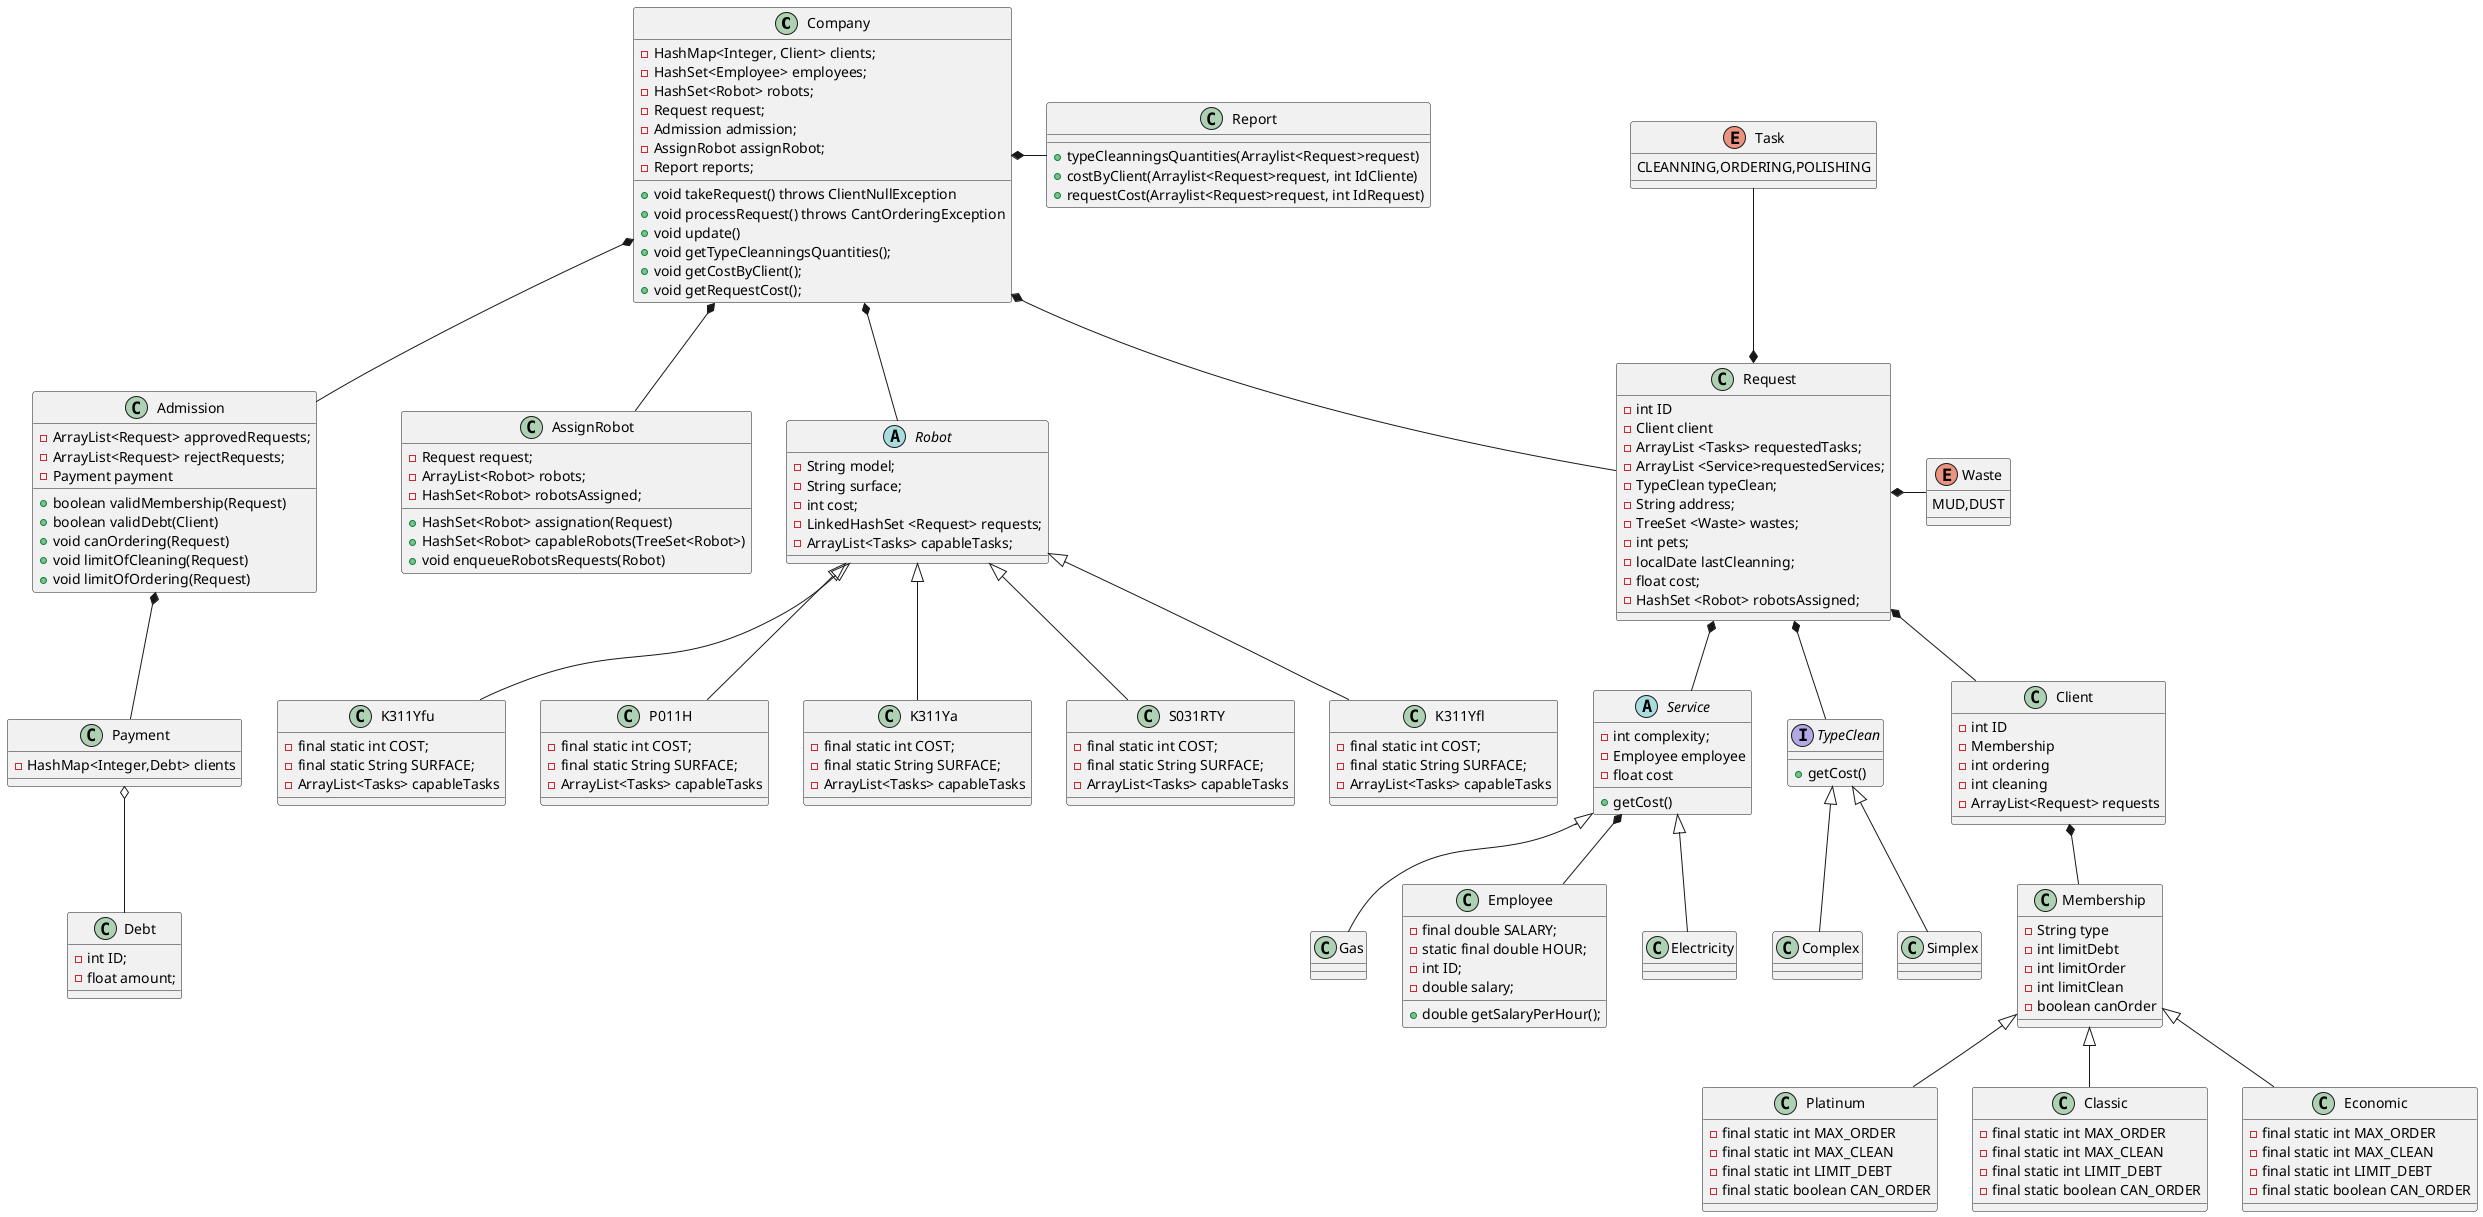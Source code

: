 @startuml
'https://plantuml.com/class-diagram


class Company
class Admission
class Request
interface TypeClean
class Simplex
class Complex
abstract class Service
class Electricity
class Gas
class Client
class Membership
class Platinum
class Classic
class Economic
class Employee
class Report
class AssignRobot
class Payment
abstract class Robot
class K311Yfl
class K311Yfu
class P011H
class K311Ya
class S031RTY
enum Task

Client *-- Membership
Membership <|-- Platinum
Membership <|-- Classic
Membership <|-- Economic
Company *-- Request
Company *-- Admission
Company *-- AssignRobot
Company *-right- Report
Company *-- Robot
Request *-- Client
Request *-- TypeClean
TypeClean <|-- Simplex
TypeClean <|-- Complex
Request *-- Service
Employee -up-* Service
Service<|--Electricity
Service<|--Gas
Waste --left--* Request
Task --* Request
Admission *-- Payment
Payment o-- Debt
Robot <|-- K311Ya
Robot <|--S031RTY
Robot <|--P011H
Robot <|--K311Yfu
Robot <|-- K311Yfl

enum Task {
CLEANNING,ORDERING,POLISHING
}


class Company{

- HashMap<Integer, Client> clients;
- HashSet<Employee> employees;
- HashSet<Robot> robots;
- Request request;
- Admission admission;
- AssignRobot assignRobot;
- Report reports;

+void takeRequest() throws ClientNullException
+void processRequest() throws CantOrderingException
+void update()
+ void getTypeCleanningsQuantities();
+ void getCostByClient();
+ void getRequestCost();
}
class Admission{
- ArrayList<Request> approvedRequests;
- ArrayList<Request> rejectRequests;
-Payment payment

+boolean validMembership(Request)
+boolean validDebt(Client)
+ void canOrdering(Request)
+void limitOfCleaning(Request)
+void limitOfOrdering(Request)
}



class Payment{
-HashMap<Integer,Debt> clients
}
class Debt{
- int ID;
- float amount;
}



class Request{
- int ID
- Client client
- ArrayList <Tasks> requestedTasks;
- ArrayList <Service>requestedServices;
- TypeClean typeClean;
- String address;
- TreeSet <Waste> wastes;
- int pets;
- localDate lastCleanning;
- float cost;
- HashSet <Robot> robotsAssigned;
}


enum Waste {
MUD,DUST
}

class Client{
-int ID
-Membership
-int ordering
-int cleaning
-ArrayList<Request> requests
}

class Membership{
-String type
-int limitDebt
-int limitOrder
-int limitClean
-boolean canOrder
}

class Platinum{
- final static int MAX_ORDER
- final static int MAX_CLEAN
- final static int LIMIT_DEBT
- final static boolean CAN_ORDER
}
class Classic{
- final static int MAX_ORDER
- final static int MAX_CLEAN
- final static int LIMIT_DEBT
- final static boolean CAN_ORDER
}
class Economic{
- final static int MAX_ORDER
- final static int MAX_CLEAN
- final static int LIMIT_DEBT
- final static boolean CAN_ORDER
 }
abstract class Service{
- int complexity;
- Employee employee
- float cost
+ getCost()
}

class Employee {
- final double SALARY;
- static final double HOUR;
- int ID;
- double salary;
+ double getSalaryPerHour();
}

class Electricity{
}

class Gas{

}

class Report {
+ typeCleanningsQuantities(Arraylist<Request>request)
+ costByClient(Arraylist<Request>request, int IdCliente)
+ requestCost(Arraylist<Request>request, int IdRequest)

}

interface TypeClean{
+ getCost()
}
class AssignRobot{
-Request request;
-ArrayList<Robot> robots;
-HashSet<Robot> robotsAssigned;

+ HashSet<Robot> assignation(Request)
+ HashSet<Robot> capableRobots(TreeSet<Robot>)
+ void enqueueRobotsRequests(Robot)
}

abstract class Robot{
-String model;
-String surface;
-int cost;
-LinkedHashSet <Request> requests;
-ArrayList<Tasks> capableTasks;

}
class K311Yfl{
- final static int COST;
- final static String SURFACE;
- ArrayList<Tasks> capableTasks
}
class K311Yfu{
- final static int COST;
- final static String SURFACE;
- ArrayList<Tasks> capableTasks
}
class P011H{
- final static int COST;
- final static String SURFACE;
- ArrayList<Tasks> capableTasks
}
class S031RTY{
- final static int COST;
- final static String SURFACE;
- ArrayList<Tasks> capableTasks
}
class K311Ya{
- final static int COST;
- final static String SURFACE;
- ArrayList<Tasks> capableTasks
}

@enduml
